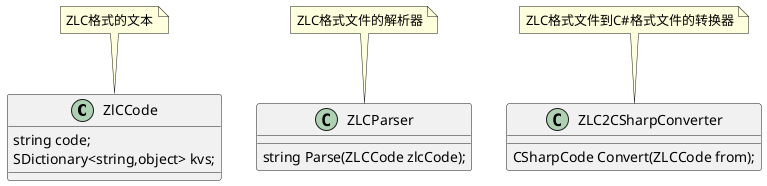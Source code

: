 @startuml
'https://plantuml.com/class-diagram
'生成代码
class ZlCCode{
    string code;
    SDictionary<string,object> kvs;
}

class ZLCParser{
    string Parse(ZLCCode zlcCode);
}

class ZLC2CSharpConverter
{
    CSharpCode Convert(ZLCCode from);
}

note top of ZlCCode:ZLC格式的文本
note top of ZLCParser:ZLC格式文件的解析器 
note top of ZLC2CSharpConverter:ZLC格式文件到C#格式文件的转换器

@enduml